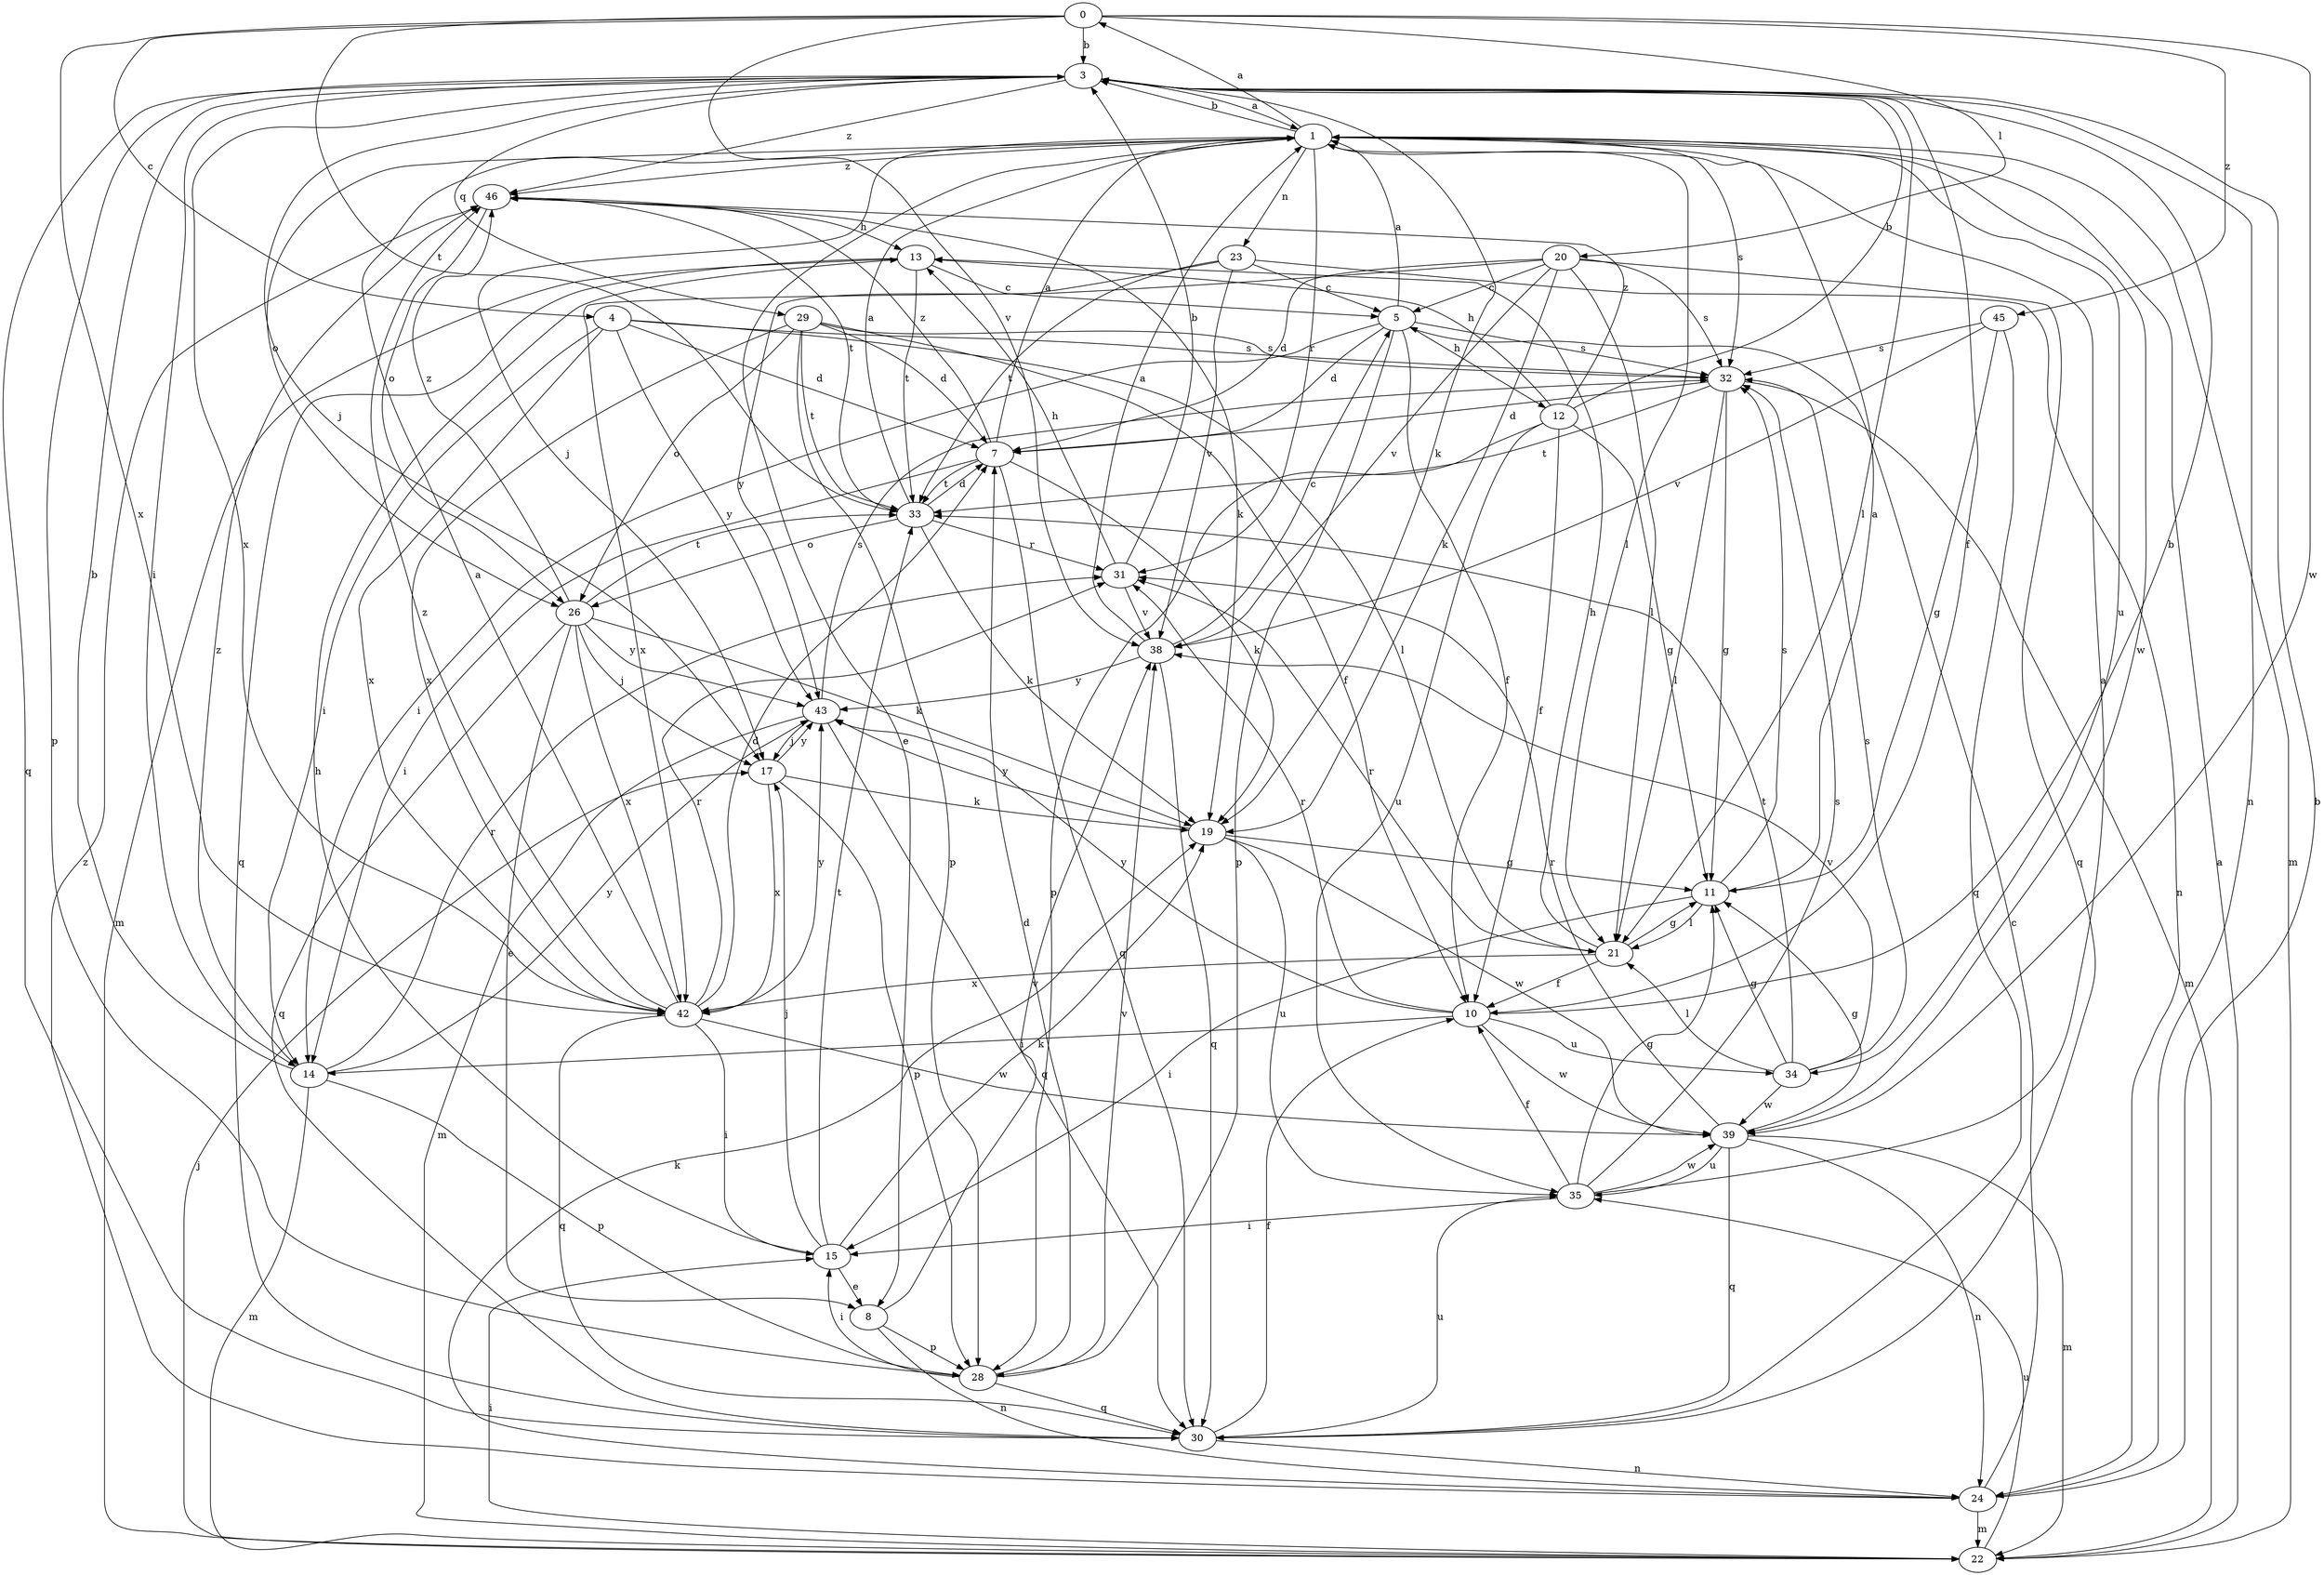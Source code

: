 strict digraph  {
0;
1;
3;
4;
5;
7;
8;
10;
11;
12;
13;
14;
15;
17;
19;
20;
21;
22;
23;
24;
26;
28;
29;
30;
31;
32;
33;
34;
35;
38;
39;
42;
43;
45;
46;
0 -> 3  [label=b];
0 -> 4  [label=c];
0 -> 20  [label=l];
0 -> 33  [label=t];
0 -> 38  [label=v];
0 -> 39  [label=w];
0 -> 42  [label=x];
0 -> 45  [label=z];
1 -> 0  [label=a];
1 -> 3  [label=b];
1 -> 8  [label=e];
1 -> 17  [label=j];
1 -> 21  [label=l];
1 -> 22  [label=m];
1 -> 23  [label=n];
1 -> 26  [label=o];
1 -> 31  [label=r];
1 -> 32  [label=s];
1 -> 34  [label=u];
1 -> 39  [label=w];
1 -> 46  [label=z];
3 -> 1  [label=a];
3 -> 10  [label=f];
3 -> 14  [label=i];
3 -> 17  [label=j];
3 -> 19  [label=k];
3 -> 21  [label=l];
3 -> 24  [label=n];
3 -> 28  [label=p];
3 -> 29  [label=q];
3 -> 30  [label=q];
3 -> 42  [label=x];
3 -> 46  [label=z];
4 -> 7  [label=d];
4 -> 14  [label=i];
4 -> 21  [label=l];
4 -> 32  [label=s];
4 -> 42  [label=x];
4 -> 43  [label=y];
5 -> 1  [label=a];
5 -> 7  [label=d];
5 -> 10  [label=f];
5 -> 12  [label=h];
5 -> 14  [label=i];
5 -> 28  [label=p];
5 -> 32  [label=s];
7 -> 1  [label=a];
7 -> 14  [label=i];
7 -> 19  [label=k];
7 -> 30  [label=q];
7 -> 33  [label=t];
7 -> 46  [label=z];
8 -> 24  [label=n];
8 -> 28  [label=p];
8 -> 38  [label=v];
10 -> 3  [label=b];
10 -> 14  [label=i];
10 -> 31  [label=r];
10 -> 34  [label=u];
10 -> 39  [label=w];
10 -> 43  [label=y];
11 -> 1  [label=a];
11 -> 15  [label=i];
11 -> 21  [label=l];
11 -> 32  [label=s];
12 -> 3  [label=b];
12 -> 10  [label=f];
12 -> 11  [label=g];
12 -> 13  [label=h];
12 -> 28  [label=p];
12 -> 35  [label=u];
12 -> 46  [label=z];
13 -> 5  [label=c];
13 -> 22  [label=m];
13 -> 30  [label=q];
13 -> 33  [label=t];
14 -> 3  [label=b];
14 -> 22  [label=m];
14 -> 28  [label=p];
14 -> 31  [label=r];
14 -> 43  [label=y];
14 -> 46  [label=z];
15 -> 8  [label=e];
15 -> 13  [label=h];
15 -> 17  [label=j];
15 -> 19  [label=k];
15 -> 33  [label=t];
17 -> 19  [label=k];
17 -> 28  [label=p];
17 -> 42  [label=x];
17 -> 43  [label=y];
19 -> 11  [label=g];
19 -> 35  [label=u];
19 -> 39  [label=w];
19 -> 43  [label=y];
20 -> 5  [label=c];
20 -> 7  [label=d];
20 -> 19  [label=k];
20 -> 21  [label=l];
20 -> 30  [label=q];
20 -> 32  [label=s];
20 -> 38  [label=v];
20 -> 42  [label=x];
21 -> 10  [label=f];
21 -> 11  [label=g];
21 -> 13  [label=h];
21 -> 31  [label=r];
21 -> 42  [label=x];
22 -> 1  [label=a];
22 -> 15  [label=i];
22 -> 17  [label=j];
22 -> 35  [label=u];
23 -> 5  [label=c];
23 -> 24  [label=n];
23 -> 33  [label=t];
23 -> 38  [label=v];
23 -> 43  [label=y];
24 -> 3  [label=b];
24 -> 5  [label=c];
24 -> 19  [label=k];
24 -> 22  [label=m];
24 -> 46  [label=z];
26 -> 8  [label=e];
26 -> 17  [label=j];
26 -> 19  [label=k];
26 -> 30  [label=q];
26 -> 33  [label=t];
26 -> 42  [label=x];
26 -> 43  [label=y];
26 -> 46  [label=z];
28 -> 7  [label=d];
28 -> 15  [label=i];
28 -> 30  [label=q];
28 -> 38  [label=v];
29 -> 7  [label=d];
29 -> 10  [label=f];
29 -> 26  [label=o];
29 -> 28  [label=p];
29 -> 32  [label=s];
29 -> 33  [label=t];
29 -> 42  [label=x];
30 -> 10  [label=f];
30 -> 24  [label=n];
30 -> 35  [label=u];
31 -> 3  [label=b];
31 -> 13  [label=h];
31 -> 38  [label=v];
32 -> 7  [label=d];
32 -> 11  [label=g];
32 -> 21  [label=l];
32 -> 22  [label=m];
32 -> 33  [label=t];
33 -> 1  [label=a];
33 -> 7  [label=d];
33 -> 19  [label=k];
33 -> 26  [label=o];
33 -> 31  [label=r];
34 -> 11  [label=g];
34 -> 21  [label=l];
34 -> 32  [label=s];
34 -> 33  [label=t];
34 -> 38  [label=v];
34 -> 39  [label=w];
35 -> 1  [label=a];
35 -> 10  [label=f];
35 -> 11  [label=g];
35 -> 15  [label=i];
35 -> 32  [label=s];
35 -> 39  [label=w];
38 -> 1  [label=a];
38 -> 5  [label=c];
38 -> 30  [label=q];
38 -> 43  [label=y];
39 -> 11  [label=g];
39 -> 22  [label=m];
39 -> 24  [label=n];
39 -> 30  [label=q];
39 -> 31  [label=r];
39 -> 35  [label=u];
42 -> 1  [label=a];
42 -> 7  [label=d];
42 -> 15  [label=i];
42 -> 30  [label=q];
42 -> 31  [label=r];
42 -> 39  [label=w];
42 -> 43  [label=y];
42 -> 46  [label=z];
43 -> 17  [label=j];
43 -> 22  [label=m];
43 -> 30  [label=q];
43 -> 32  [label=s];
45 -> 11  [label=g];
45 -> 30  [label=q];
45 -> 32  [label=s];
45 -> 38  [label=v];
46 -> 13  [label=h];
46 -> 19  [label=k];
46 -> 26  [label=o];
46 -> 33  [label=t];
}
